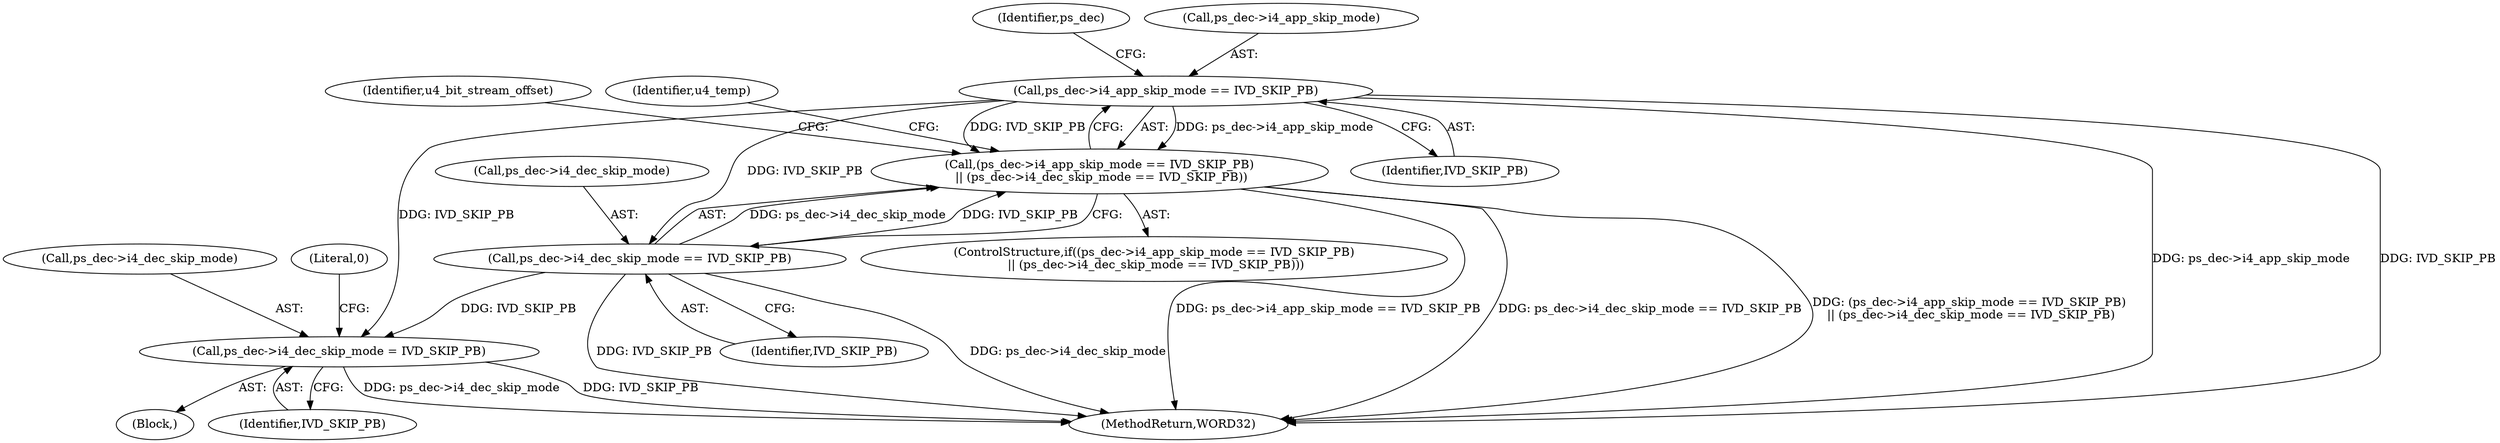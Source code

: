 digraph "0_Android_9a00f562a612d56e7b2b989d168647db900ba6cf_0@pointer" {
"1000314" [label="(Call,ps_dec->i4_app_skip_mode == IVD_SKIP_PB)"];
"1000313" [label="(Call,(ps_dec->i4_app_skip_mode == IVD_SKIP_PB)\n || (ps_dec->i4_dec_skip_mode == IVD_SKIP_PB))"];
"1000319" [label="(Call,ps_dec->i4_dec_skip_mode == IVD_SKIP_PB)"];
"1000393" [label="(Call,ps_dec->i4_dec_skip_mode = IVD_SKIP_PB)"];
"1000393" [label="(Call,ps_dec->i4_dec_skip_mode = IVD_SKIP_PB)"];
"1000327" [label="(Identifier,u4_bit_stream_offset)"];
"1000320" [label="(Call,ps_dec->i4_dec_skip_mode)"];
"1000399" [label="(Literal,0)"];
"1000387" [label="(Block,)"];
"1002568" [label="(MethodReturn,WORD32)"];
"1000313" [label="(Call,(ps_dec->i4_app_skip_mode == IVD_SKIP_PB)\n || (ps_dec->i4_dec_skip_mode == IVD_SKIP_PB))"];
"1000323" [label="(Identifier,IVD_SKIP_PB)"];
"1000417" [label="(Identifier,u4_temp)"];
"1000321" [label="(Identifier,ps_dec)"];
"1000315" [label="(Call,ps_dec->i4_app_skip_mode)"];
"1000319" [label="(Call,ps_dec->i4_dec_skip_mode == IVD_SKIP_PB)"];
"1000394" [label="(Call,ps_dec->i4_dec_skip_mode)"];
"1000397" [label="(Identifier,IVD_SKIP_PB)"];
"1000314" [label="(Call,ps_dec->i4_app_skip_mode == IVD_SKIP_PB)"];
"1000318" [label="(Identifier,IVD_SKIP_PB)"];
"1000312" [label="(ControlStructure,if((ps_dec->i4_app_skip_mode == IVD_SKIP_PB)\n || (ps_dec->i4_dec_skip_mode == IVD_SKIP_PB)))"];
"1000314" -> "1000313"  [label="AST: "];
"1000314" -> "1000318"  [label="CFG: "];
"1000315" -> "1000314"  [label="AST: "];
"1000318" -> "1000314"  [label="AST: "];
"1000321" -> "1000314"  [label="CFG: "];
"1000313" -> "1000314"  [label="CFG: "];
"1000314" -> "1002568"  [label="DDG: ps_dec->i4_app_skip_mode"];
"1000314" -> "1002568"  [label="DDG: IVD_SKIP_PB"];
"1000314" -> "1000313"  [label="DDG: ps_dec->i4_app_skip_mode"];
"1000314" -> "1000313"  [label="DDG: IVD_SKIP_PB"];
"1000314" -> "1000319"  [label="DDG: IVD_SKIP_PB"];
"1000314" -> "1000393"  [label="DDG: IVD_SKIP_PB"];
"1000313" -> "1000312"  [label="AST: "];
"1000313" -> "1000319"  [label="CFG: "];
"1000319" -> "1000313"  [label="AST: "];
"1000327" -> "1000313"  [label="CFG: "];
"1000417" -> "1000313"  [label="CFG: "];
"1000313" -> "1002568"  [label="DDG: ps_dec->i4_dec_skip_mode == IVD_SKIP_PB"];
"1000313" -> "1002568"  [label="DDG: (ps_dec->i4_app_skip_mode == IVD_SKIP_PB)\n || (ps_dec->i4_dec_skip_mode == IVD_SKIP_PB)"];
"1000313" -> "1002568"  [label="DDG: ps_dec->i4_app_skip_mode == IVD_SKIP_PB"];
"1000319" -> "1000313"  [label="DDG: ps_dec->i4_dec_skip_mode"];
"1000319" -> "1000313"  [label="DDG: IVD_SKIP_PB"];
"1000319" -> "1000323"  [label="CFG: "];
"1000320" -> "1000319"  [label="AST: "];
"1000323" -> "1000319"  [label="AST: "];
"1000319" -> "1002568"  [label="DDG: IVD_SKIP_PB"];
"1000319" -> "1002568"  [label="DDG: ps_dec->i4_dec_skip_mode"];
"1000319" -> "1000393"  [label="DDG: IVD_SKIP_PB"];
"1000393" -> "1000387"  [label="AST: "];
"1000393" -> "1000397"  [label="CFG: "];
"1000394" -> "1000393"  [label="AST: "];
"1000397" -> "1000393"  [label="AST: "];
"1000399" -> "1000393"  [label="CFG: "];
"1000393" -> "1002568"  [label="DDG: IVD_SKIP_PB"];
"1000393" -> "1002568"  [label="DDG: ps_dec->i4_dec_skip_mode"];
}
